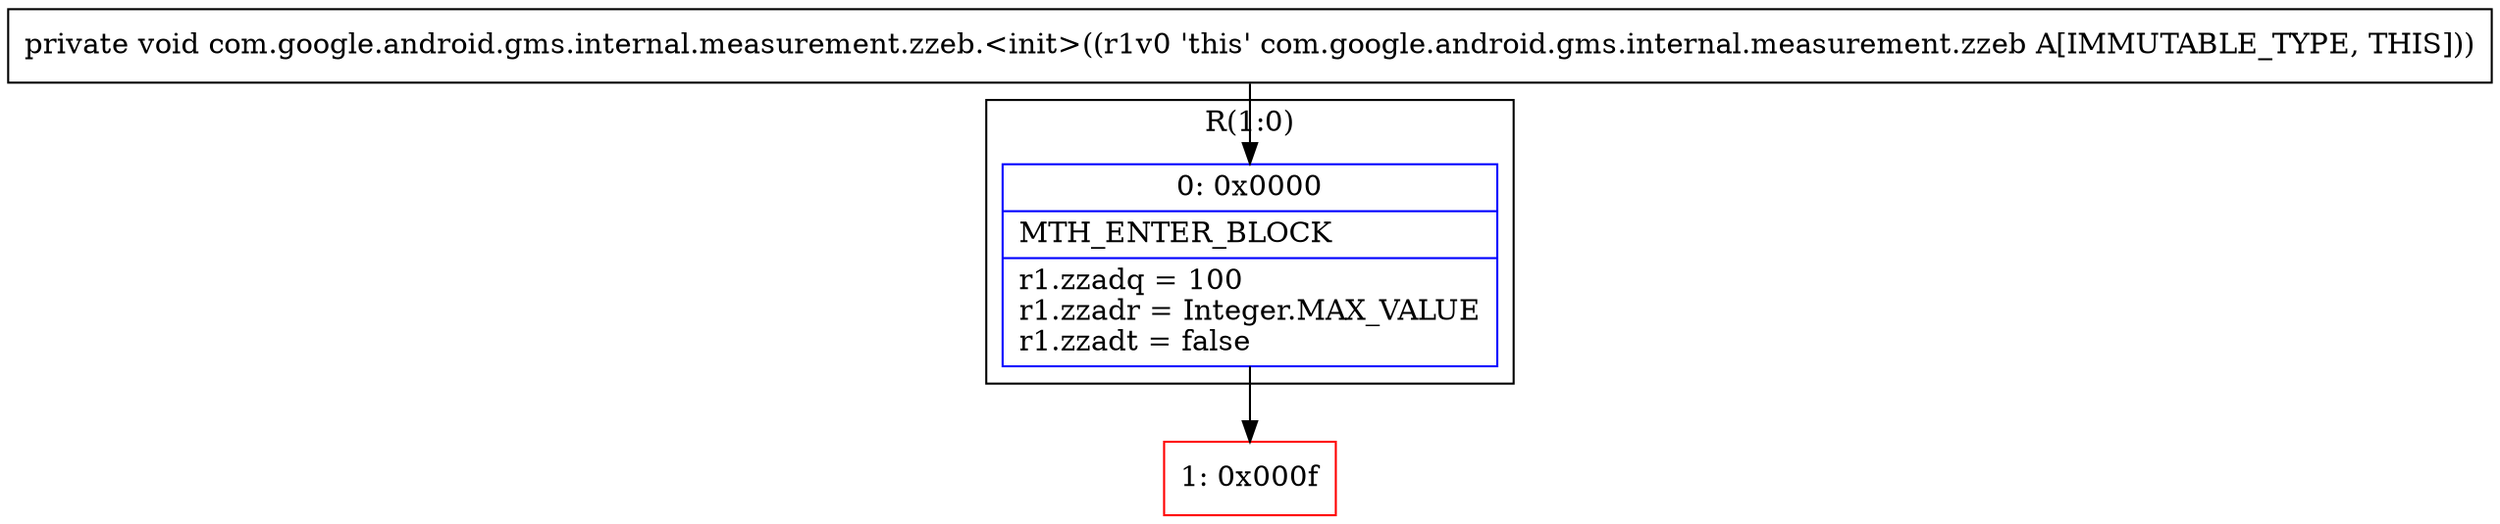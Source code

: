 digraph "CFG forcom.google.android.gms.internal.measurement.zzeb.\<init\>()V" {
subgraph cluster_Region_128542961 {
label = "R(1:0)";
node [shape=record,color=blue];
Node_0 [shape=record,label="{0\:\ 0x0000|MTH_ENTER_BLOCK\l|r1.zzadq = 100\lr1.zzadr = Integer.MAX_VALUE\lr1.zzadt = false\l}"];
}
Node_1 [shape=record,color=red,label="{1\:\ 0x000f}"];
MethodNode[shape=record,label="{private void com.google.android.gms.internal.measurement.zzeb.\<init\>((r1v0 'this' com.google.android.gms.internal.measurement.zzeb A[IMMUTABLE_TYPE, THIS])) }"];
MethodNode -> Node_0;
Node_0 -> Node_1;
}


